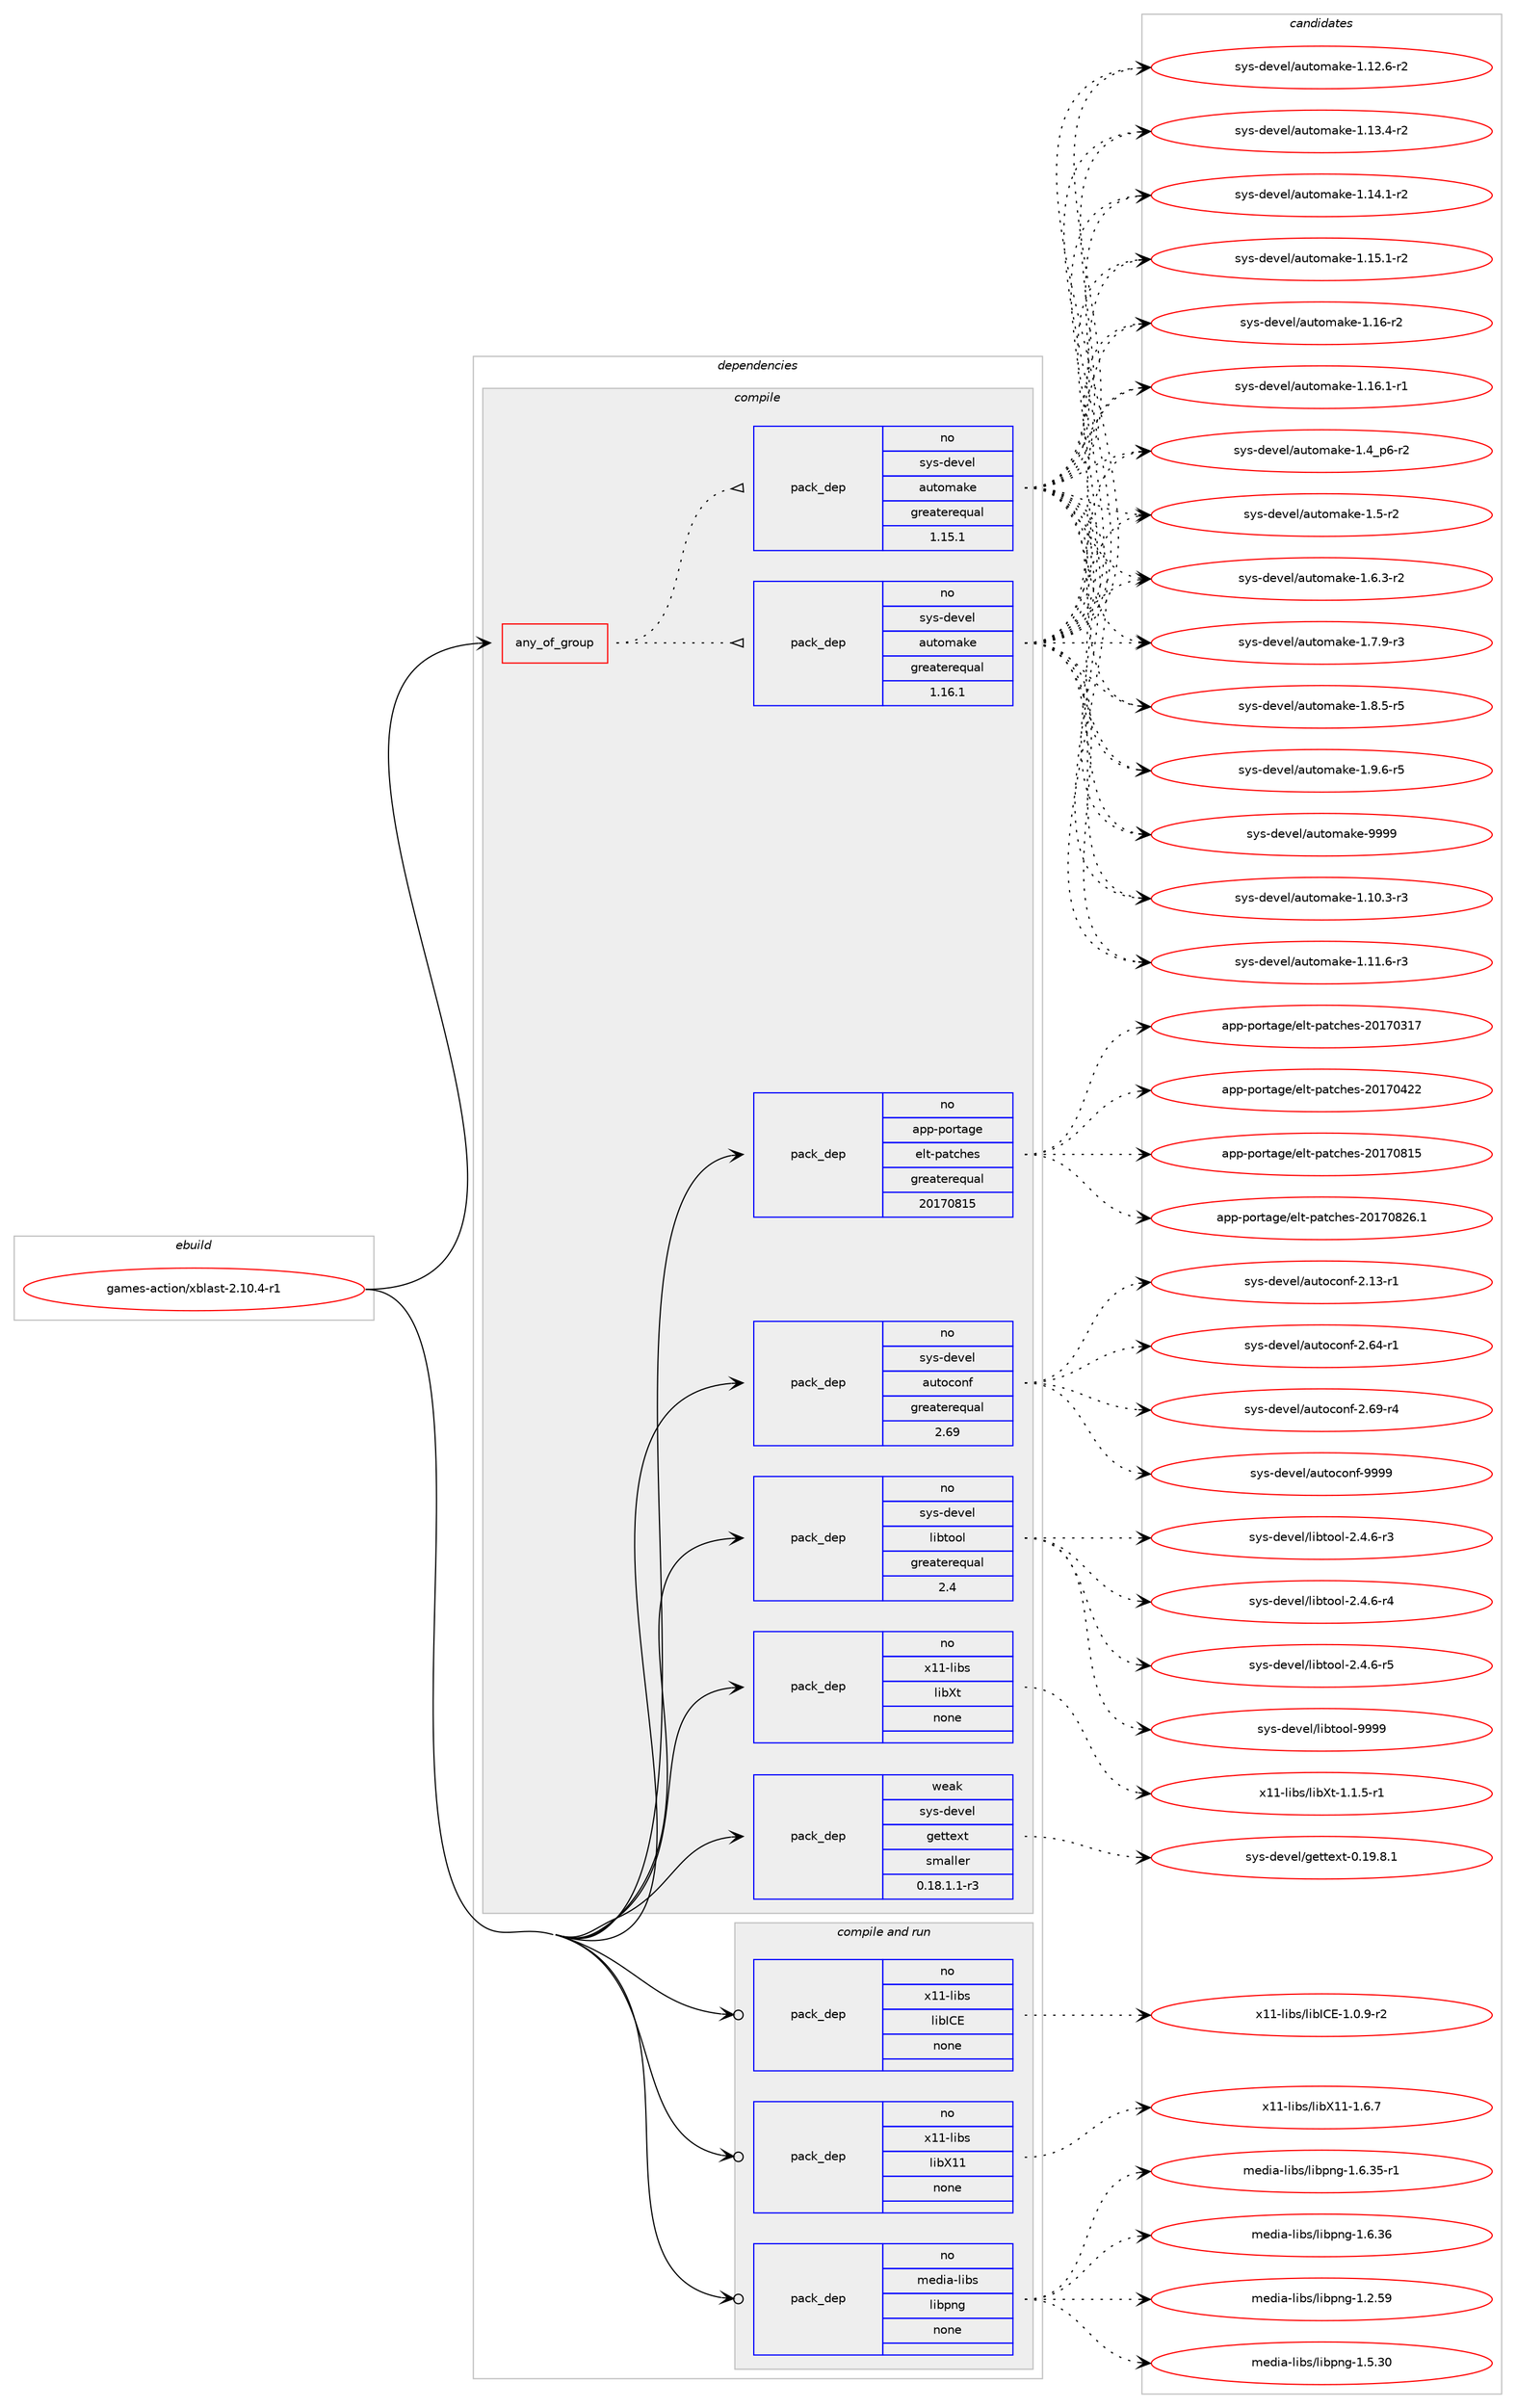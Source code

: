 digraph prolog {

# *************
# Graph options
# *************

newrank=true;
concentrate=true;
compound=true;
graph [rankdir=LR,fontname=Helvetica,fontsize=10,ranksep=1.5];#, ranksep=2.5, nodesep=0.2];
edge  [arrowhead=vee];
node  [fontname=Helvetica,fontsize=10];

# **********
# The ebuild
# **********

subgraph cluster_leftcol {
color=gray;
rank=same;
label=<<i>ebuild</i>>;
id [label="games-action/xblast-2.10.4-r1", color=red, width=4, href="../games-action/xblast-2.10.4-r1.svg"];
}

# ****************
# The dependencies
# ****************

subgraph cluster_midcol {
color=gray;
label=<<i>dependencies</i>>;
subgraph cluster_compile {
fillcolor="#eeeeee";
style=filled;
label=<<i>compile</i>>;
subgraph any23195 {
dependency1553951 [label=<<TABLE BORDER="0" CELLBORDER="1" CELLSPACING="0" CELLPADDING="4"><TR><TD CELLPADDING="10">any_of_group</TD></TR></TABLE>>, shape=none, color=red];subgraph pack1104082 {
dependency1553952 [label=<<TABLE BORDER="0" CELLBORDER="1" CELLSPACING="0" CELLPADDING="4" WIDTH="220"><TR><TD ROWSPAN="6" CELLPADDING="30">pack_dep</TD></TR><TR><TD WIDTH="110">no</TD></TR><TR><TD>sys-devel</TD></TR><TR><TD>automake</TD></TR><TR><TD>greaterequal</TD></TR><TR><TD>1.16.1</TD></TR></TABLE>>, shape=none, color=blue];
}
dependency1553951:e -> dependency1553952:w [weight=20,style="dotted",arrowhead="oinv"];
subgraph pack1104083 {
dependency1553953 [label=<<TABLE BORDER="0" CELLBORDER="1" CELLSPACING="0" CELLPADDING="4" WIDTH="220"><TR><TD ROWSPAN="6" CELLPADDING="30">pack_dep</TD></TR><TR><TD WIDTH="110">no</TD></TR><TR><TD>sys-devel</TD></TR><TR><TD>automake</TD></TR><TR><TD>greaterequal</TD></TR><TR><TD>1.15.1</TD></TR></TABLE>>, shape=none, color=blue];
}
dependency1553951:e -> dependency1553953:w [weight=20,style="dotted",arrowhead="oinv"];
}
id:e -> dependency1553951:w [weight=20,style="solid",arrowhead="vee"];
subgraph pack1104084 {
dependency1553954 [label=<<TABLE BORDER="0" CELLBORDER="1" CELLSPACING="0" CELLPADDING="4" WIDTH="220"><TR><TD ROWSPAN="6" CELLPADDING="30">pack_dep</TD></TR><TR><TD WIDTH="110">no</TD></TR><TR><TD>app-portage</TD></TR><TR><TD>elt-patches</TD></TR><TR><TD>greaterequal</TD></TR><TR><TD>20170815</TD></TR></TABLE>>, shape=none, color=blue];
}
id:e -> dependency1553954:w [weight=20,style="solid",arrowhead="vee"];
subgraph pack1104085 {
dependency1553955 [label=<<TABLE BORDER="0" CELLBORDER="1" CELLSPACING="0" CELLPADDING="4" WIDTH="220"><TR><TD ROWSPAN="6" CELLPADDING="30">pack_dep</TD></TR><TR><TD WIDTH="110">no</TD></TR><TR><TD>sys-devel</TD></TR><TR><TD>autoconf</TD></TR><TR><TD>greaterequal</TD></TR><TR><TD>2.69</TD></TR></TABLE>>, shape=none, color=blue];
}
id:e -> dependency1553955:w [weight=20,style="solid",arrowhead="vee"];
subgraph pack1104086 {
dependency1553956 [label=<<TABLE BORDER="0" CELLBORDER="1" CELLSPACING="0" CELLPADDING="4" WIDTH="220"><TR><TD ROWSPAN="6" CELLPADDING="30">pack_dep</TD></TR><TR><TD WIDTH="110">no</TD></TR><TR><TD>sys-devel</TD></TR><TR><TD>libtool</TD></TR><TR><TD>greaterequal</TD></TR><TR><TD>2.4</TD></TR></TABLE>>, shape=none, color=blue];
}
id:e -> dependency1553956:w [weight=20,style="solid",arrowhead="vee"];
subgraph pack1104087 {
dependency1553957 [label=<<TABLE BORDER="0" CELLBORDER="1" CELLSPACING="0" CELLPADDING="4" WIDTH="220"><TR><TD ROWSPAN="6" CELLPADDING="30">pack_dep</TD></TR><TR><TD WIDTH="110">no</TD></TR><TR><TD>x11-libs</TD></TR><TR><TD>libXt</TD></TR><TR><TD>none</TD></TR><TR><TD></TD></TR></TABLE>>, shape=none, color=blue];
}
id:e -> dependency1553957:w [weight=20,style="solid",arrowhead="vee"];
subgraph pack1104088 {
dependency1553958 [label=<<TABLE BORDER="0" CELLBORDER="1" CELLSPACING="0" CELLPADDING="4" WIDTH="220"><TR><TD ROWSPAN="6" CELLPADDING="30">pack_dep</TD></TR><TR><TD WIDTH="110">weak</TD></TR><TR><TD>sys-devel</TD></TR><TR><TD>gettext</TD></TR><TR><TD>smaller</TD></TR><TR><TD>0.18.1.1-r3</TD></TR></TABLE>>, shape=none, color=blue];
}
id:e -> dependency1553958:w [weight=20,style="solid",arrowhead="vee"];
}
subgraph cluster_compileandrun {
fillcolor="#eeeeee";
style=filled;
label=<<i>compile and run</i>>;
subgraph pack1104089 {
dependency1553959 [label=<<TABLE BORDER="0" CELLBORDER="1" CELLSPACING="0" CELLPADDING="4" WIDTH="220"><TR><TD ROWSPAN="6" CELLPADDING="30">pack_dep</TD></TR><TR><TD WIDTH="110">no</TD></TR><TR><TD>media-libs</TD></TR><TR><TD>libpng</TD></TR><TR><TD>none</TD></TR><TR><TD></TD></TR></TABLE>>, shape=none, color=blue];
}
id:e -> dependency1553959:w [weight=20,style="solid",arrowhead="odotvee"];
subgraph pack1104090 {
dependency1553960 [label=<<TABLE BORDER="0" CELLBORDER="1" CELLSPACING="0" CELLPADDING="4" WIDTH="220"><TR><TD ROWSPAN="6" CELLPADDING="30">pack_dep</TD></TR><TR><TD WIDTH="110">no</TD></TR><TR><TD>x11-libs</TD></TR><TR><TD>libICE</TD></TR><TR><TD>none</TD></TR><TR><TD></TD></TR></TABLE>>, shape=none, color=blue];
}
id:e -> dependency1553960:w [weight=20,style="solid",arrowhead="odotvee"];
subgraph pack1104091 {
dependency1553961 [label=<<TABLE BORDER="0" CELLBORDER="1" CELLSPACING="0" CELLPADDING="4" WIDTH="220"><TR><TD ROWSPAN="6" CELLPADDING="30">pack_dep</TD></TR><TR><TD WIDTH="110">no</TD></TR><TR><TD>x11-libs</TD></TR><TR><TD>libX11</TD></TR><TR><TD>none</TD></TR><TR><TD></TD></TR></TABLE>>, shape=none, color=blue];
}
id:e -> dependency1553961:w [weight=20,style="solid",arrowhead="odotvee"];
}
subgraph cluster_run {
fillcolor="#eeeeee";
style=filled;
label=<<i>run</i>>;
}
}

# **************
# The candidates
# **************

subgraph cluster_choices {
rank=same;
color=gray;
label=<<i>candidates</i>>;

subgraph choice1104082 {
color=black;
nodesep=1;
choice11512111545100101118101108479711711611110997107101454946494846514511451 [label="sys-devel/automake-1.10.3-r3", color=red, width=4,href="../sys-devel/automake-1.10.3-r3.svg"];
choice11512111545100101118101108479711711611110997107101454946494946544511451 [label="sys-devel/automake-1.11.6-r3", color=red, width=4,href="../sys-devel/automake-1.11.6-r3.svg"];
choice11512111545100101118101108479711711611110997107101454946495046544511450 [label="sys-devel/automake-1.12.6-r2", color=red, width=4,href="../sys-devel/automake-1.12.6-r2.svg"];
choice11512111545100101118101108479711711611110997107101454946495146524511450 [label="sys-devel/automake-1.13.4-r2", color=red, width=4,href="../sys-devel/automake-1.13.4-r2.svg"];
choice11512111545100101118101108479711711611110997107101454946495246494511450 [label="sys-devel/automake-1.14.1-r2", color=red, width=4,href="../sys-devel/automake-1.14.1-r2.svg"];
choice11512111545100101118101108479711711611110997107101454946495346494511450 [label="sys-devel/automake-1.15.1-r2", color=red, width=4,href="../sys-devel/automake-1.15.1-r2.svg"];
choice1151211154510010111810110847971171161111099710710145494649544511450 [label="sys-devel/automake-1.16-r2", color=red, width=4,href="../sys-devel/automake-1.16-r2.svg"];
choice11512111545100101118101108479711711611110997107101454946495446494511449 [label="sys-devel/automake-1.16.1-r1", color=red, width=4,href="../sys-devel/automake-1.16.1-r1.svg"];
choice115121115451001011181011084797117116111109971071014549465295112544511450 [label="sys-devel/automake-1.4_p6-r2", color=red, width=4,href="../sys-devel/automake-1.4_p6-r2.svg"];
choice11512111545100101118101108479711711611110997107101454946534511450 [label="sys-devel/automake-1.5-r2", color=red, width=4,href="../sys-devel/automake-1.5-r2.svg"];
choice115121115451001011181011084797117116111109971071014549465446514511450 [label="sys-devel/automake-1.6.3-r2", color=red, width=4,href="../sys-devel/automake-1.6.3-r2.svg"];
choice115121115451001011181011084797117116111109971071014549465546574511451 [label="sys-devel/automake-1.7.9-r3", color=red, width=4,href="../sys-devel/automake-1.7.9-r3.svg"];
choice115121115451001011181011084797117116111109971071014549465646534511453 [label="sys-devel/automake-1.8.5-r5", color=red, width=4,href="../sys-devel/automake-1.8.5-r5.svg"];
choice115121115451001011181011084797117116111109971071014549465746544511453 [label="sys-devel/automake-1.9.6-r5", color=red, width=4,href="../sys-devel/automake-1.9.6-r5.svg"];
choice115121115451001011181011084797117116111109971071014557575757 [label="sys-devel/automake-9999", color=red, width=4,href="../sys-devel/automake-9999.svg"];
dependency1553952:e -> choice11512111545100101118101108479711711611110997107101454946494846514511451:w [style=dotted,weight="100"];
dependency1553952:e -> choice11512111545100101118101108479711711611110997107101454946494946544511451:w [style=dotted,weight="100"];
dependency1553952:e -> choice11512111545100101118101108479711711611110997107101454946495046544511450:w [style=dotted,weight="100"];
dependency1553952:e -> choice11512111545100101118101108479711711611110997107101454946495146524511450:w [style=dotted,weight="100"];
dependency1553952:e -> choice11512111545100101118101108479711711611110997107101454946495246494511450:w [style=dotted,weight="100"];
dependency1553952:e -> choice11512111545100101118101108479711711611110997107101454946495346494511450:w [style=dotted,weight="100"];
dependency1553952:e -> choice1151211154510010111810110847971171161111099710710145494649544511450:w [style=dotted,weight="100"];
dependency1553952:e -> choice11512111545100101118101108479711711611110997107101454946495446494511449:w [style=dotted,weight="100"];
dependency1553952:e -> choice115121115451001011181011084797117116111109971071014549465295112544511450:w [style=dotted,weight="100"];
dependency1553952:e -> choice11512111545100101118101108479711711611110997107101454946534511450:w [style=dotted,weight="100"];
dependency1553952:e -> choice115121115451001011181011084797117116111109971071014549465446514511450:w [style=dotted,weight="100"];
dependency1553952:e -> choice115121115451001011181011084797117116111109971071014549465546574511451:w [style=dotted,weight="100"];
dependency1553952:e -> choice115121115451001011181011084797117116111109971071014549465646534511453:w [style=dotted,weight="100"];
dependency1553952:e -> choice115121115451001011181011084797117116111109971071014549465746544511453:w [style=dotted,weight="100"];
dependency1553952:e -> choice115121115451001011181011084797117116111109971071014557575757:w [style=dotted,weight="100"];
}
subgraph choice1104083 {
color=black;
nodesep=1;
choice11512111545100101118101108479711711611110997107101454946494846514511451 [label="sys-devel/automake-1.10.3-r3", color=red, width=4,href="../sys-devel/automake-1.10.3-r3.svg"];
choice11512111545100101118101108479711711611110997107101454946494946544511451 [label="sys-devel/automake-1.11.6-r3", color=red, width=4,href="../sys-devel/automake-1.11.6-r3.svg"];
choice11512111545100101118101108479711711611110997107101454946495046544511450 [label="sys-devel/automake-1.12.6-r2", color=red, width=4,href="../sys-devel/automake-1.12.6-r2.svg"];
choice11512111545100101118101108479711711611110997107101454946495146524511450 [label="sys-devel/automake-1.13.4-r2", color=red, width=4,href="../sys-devel/automake-1.13.4-r2.svg"];
choice11512111545100101118101108479711711611110997107101454946495246494511450 [label="sys-devel/automake-1.14.1-r2", color=red, width=4,href="../sys-devel/automake-1.14.1-r2.svg"];
choice11512111545100101118101108479711711611110997107101454946495346494511450 [label="sys-devel/automake-1.15.1-r2", color=red, width=4,href="../sys-devel/automake-1.15.1-r2.svg"];
choice1151211154510010111810110847971171161111099710710145494649544511450 [label="sys-devel/automake-1.16-r2", color=red, width=4,href="../sys-devel/automake-1.16-r2.svg"];
choice11512111545100101118101108479711711611110997107101454946495446494511449 [label="sys-devel/automake-1.16.1-r1", color=red, width=4,href="../sys-devel/automake-1.16.1-r1.svg"];
choice115121115451001011181011084797117116111109971071014549465295112544511450 [label="sys-devel/automake-1.4_p6-r2", color=red, width=4,href="../sys-devel/automake-1.4_p6-r2.svg"];
choice11512111545100101118101108479711711611110997107101454946534511450 [label="sys-devel/automake-1.5-r2", color=red, width=4,href="../sys-devel/automake-1.5-r2.svg"];
choice115121115451001011181011084797117116111109971071014549465446514511450 [label="sys-devel/automake-1.6.3-r2", color=red, width=4,href="../sys-devel/automake-1.6.3-r2.svg"];
choice115121115451001011181011084797117116111109971071014549465546574511451 [label="sys-devel/automake-1.7.9-r3", color=red, width=4,href="../sys-devel/automake-1.7.9-r3.svg"];
choice115121115451001011181011084797117116111109971071014549465646534511453 [label="sys-devel/automake-1.8.5-r5", color=red, width=4,href="../sys-devel/automake-1.8.5-r5.svg"];
choice115121115451001011181011084797117116111109971071014549465746544511453 [label="sys-devel/automake-1.9.6-r5", color=red, width=4,href="../sys-devel/automake-1.9.6-r5.svg"];
choice115121115451001011181011084797117116111109971071014557575757 [label="sys-devel/automake-9999", color=red, width=4,href="../sys-devel/automake-9999.svg"];
dependency1553953:e -> choice11512111545100101118101108479711711611110997107101454946494846514511451:w [style=dotted,weight="100"];
dependency1553953:e -> choice11512111545100101118101108479711711611110997107101454946494946544511451:w [style=dotted,weight="100"];
dependency1553953:e -> choice11512111545100101118101108479711711611110997107101454946495046544511450:w [style=dotted,weight="100"];
dependency1553953:e -> choice11512111545100101118101108479711711611110997107101454946495146524511450:w [style=dotted,weight="100"];
dependency1553953:e -> choice11512111545100101118101108479711711611110997107101454946495246494511450:w [style=dotted,weight="100"];
dependency1553953:e -> choice11512111545100101118101108479711711611110997107101454946495346494511450:w [style=dotted,weight="100"];
dependency1553953:e -> choice1151211154510010111810110847971171161111099710710145494649544511450:w [style=dotted,weight="100"];
dependency1553953:e -> choice11512111545100101118101108479711711611110997107101454946495446494511449:w [style=dotted,weight="100"];
dependency1553953:e -> choice115121115451001011181011084797117116111109971071014549465295112544511450:w [style=dotted,weight="100"];
dependency1553953:e -> choice11512111545100101118101108479711711611110997107101454946534511450:w [style=dotted,weight="100"];
dependency1553953:e -> choice115121115451001011181011084797117116111109971071014549465446514511450:w [style=dotted,weight="100"];
dependency1553953:e -> choice115121115451001011181011084797117116111109971071014549465546574511451:w [style=dotted,weight="100"];
dependency1553953:e -> choice115121115451001011181011084797117116111109971071014549465646534511453:w [style=dotted,weight="100"];
dependency1553953:e -> choice115121115451001011181011084797117116111109971071014549465746544511453:w [style=dotted,weight="100"];
dependency1553953:e -> choice115121115451001011181011084797117116111109971071014557575757:w [style=dotted,weight="100"];
}
subgraph choice1104084 {
color=black;
nodesep=1;
choice97112112451121111141169710310147101108116451129711699104101115455048495548514955 [label="app-portage/elt-patches-20170317", color=red, width=4,href="../app-portage/elt-patches-20170317.svg"];
choice97112112451121111141169710310147101108116451129711699104101115455048495548525050 [label="app-portage/elt-patches-20170422", color=red, width=4,href="../app-portage/elt-patches-20170422.svg"];
choice97112112451121111141169710310147101108116451129711699104101115455048495548564953 [label="app-portage/elt-patches-20170815", color=red, width=4,href="../app-portage/elt-patches-20170815.svg"];
choice971121124511211111411697103101471011081164511297116991041011154550484955485650544649 [label="app-portage/elt-patches-20170826.1", color=red, width=4,href="../app-portage/elt-patches-20170826.1.svg"];
dependency1553954:e -> choice97112112451121111141169710310147101108116451129711699104101115455048495548514955:w [style=dotted,weight="100"];
dependency1553954:e -> choice97112112451121111141169710310147101108116451129711699104101115455048495548525050:w [style=dotted,weight="100"];
dependency1553954:e -> choice97112112451121111141169710310147101108116451129711699104101115455048495548564953:w [style=dotted,weight="100"];
dependency1553954:e -> choice971121124511211111411697103101471011081164511297116991041011154550484955485650544649:w [style=dotted,weight="100"];
}
subgraph choice1104085 {
color=black;
nodesep=1;
choice1151211154510010111810110847971171161119911111010245504649514511449 [label="sys-devel/autoconf-2.13-r1", color=red, width=4,href="../sys-devel/autoconf-2.13-r1.svg"];
choice1151211154510010111810110847971171161119911111010245504654524511449 [label="sys-devel/autoconf-2.64-r1", color=red, width=4,href="../sys-devel/autoconf-2.64-r1.svg"];
choice1151211154510010111810110847971171161119911111010245504654574511452 [label="sys-devel/autoconf-2.69-r4", color=red, width=4,href="../sys-devel/autoconf-2.69-r4.svg"];
choice115121115451001011181011084797117116111991111101024557575757 [label="sys-devel/autoconf-9999", color=red, width=4,href="../sys-devel/autoconf-9999.svg"];
dependency1553955:e -> choice1151211154510010111810110847971171161119911111010245504649514511449:w [style=dotted,weight="100"];
dependency1553955:e -> choice1151211154510010111810110847971171161119911111010245504654524511449:w [style=dotted,weight="100"];
dependency1553955:e -> choice1151211154510010111810110847971171161119911111010245504654574511452:w [style=dotted,weight="100"];
dependency1553955:e -> choice115121115451001011181011084797117116111991111101024557575757:w [style=dotted,weight="100"];
}
subgraph choice1104086 {
color=black;
nodesep=1;
choice1151211154510010111810110847108105981161111111084550465246544511451 [label="sys-devel/libtool-2.4.6-r3", color=red, width=4,href="../sys-devel/libtool-2.4.6-r3.svg"];
choice1151211154510010111810110847108105981161111111084550465246544511452 [label="sys-devel/libtool-2.4.6-r4", color=red, width=4,href="../sys-devel/libtool-2.4.6-r4.svg"];
choice1151211154510010111810110847108105981161111111084550465246544511453 [label="sys-devel/libtool-2.4.6-r5", color=red, width=4,href="../sys-devel/libtool-2.4.6-r5.svg"];
choice1151211154510010111810110847108105981161111111084557575757 [label="sys-devel/libtool-9999", color=red, width=4,href="../sys-devel/libtool-9999.svg"];
dependency1553956:e -> choice1151211154510010111810110847108105981161111111084550465246544511451:w [style=dotted,weight="100"];
dependency1553956:e -> choice1151211154510010111810110847108105981161111111084550465246544511452:w [style=dotted,weight="100"];
dependency1553956:e -> choice1151211154510010111810110847108105981161111111084550465246544511453:w [style=dotted,weight="100"];
dependency1553956:e -> choice1151211154510010111810110847108105981161111111084557575757:w [style=dotted,weight="100"];
}
subgraph choice1104087 {
color=black;
nodesep=1;
choice120494945108105981154710810598881164549464946534511449 [label="x11-libs/libXt-1.1.5-r1", color=red, width=4,href="../x11-libs/libXt-1.1.5-r1.svg"];
dependency1553957:e -> choice120494945108105981154710810598881164549464946534511449:w [style=dotted,weight="100"];
}
subgraph choice1104088 {
color=black;
nodesep=1;
choice1151211154510010111810110847103101116116101120116454846495746564649 [label="sys-devel/gettext-0.19.8.1", color=red, width=4,href="../sys-devel/gettext-0.19.8.1.svg"];
dependency1553958:e -> choice1151211154510010111810110847103101116116101120116454846495746564649:w [style=dotted,weight="100"];
}
subgraph choice1104089 {
color=black;
nodesep=1;
choice109101100105974510810598115471081059811211010345494650465357 [label="media-libs/libpng-1.2.59", color=red, width=4,href="../media-libs/libpng-1.2.59.svg"];
choice109101100105974510810598115471081059811211010345494653465148 [label="media-libs/libpng-1.5.30", color=red, width=4,href="../media-libs/libpng-1.5.30.svg"];
choice1091011001059745108105981154710810598112110103454946544651534511449 [label="media-libs/libpng-1.6.35-r1", color=red, width=4,href="../media-libs/libpng-1.6.35-r1.svg"];
choice109101100105974510810598115471081059811211010345494654465154 [label="media-libs/libpng-1.6.36", color=red, width=4,href="../media-libs/libpng-1.6.36.svg"];
dependency1553959:e -> choice109101100105974510810598115471081059811211010345494650465357:w [style=dotted,weight="100"];
dependency1553959:e -> choice109101100105974510810598115471081059811211010345494653465148:w [style=dotted,weight="100"];
dependency1553959:e -> choice1091011001059745108105981154710810598112110103454946544651534511449:w [style=dotted,weight="100"];
dependency1553959:e -> choice109101100105974510810598115471081059811211010345494654465154:w [style=dotted,weight="100"];
}
subgraph choice1104090 {
color=black;
nodesep=1;
choice1204949451081059811547108105987367694549464846574511450 [label="x11-libs/libICE-1.0.9-r2", color=red, width=4,href="../x11-libs/libICE-1.0.9-r2.svg"];
dependency1553960:e -> choice1204949451081059811547108105987367694549464846574511450:w [style=dotted,weight="100"];
}
subgraph choice1104091 {
color=black;
nodesep=1;
choice120494945108105981154710810598884949454946544655 [label="x11-libs/libX11-1.6.7", color=red, width=4,href="../x11-libs/libX11-1.6.7.svg"];
dependency1553961:e -> choice120494945108105981154710810598884949454946544655:w [style=dotted,weight="100"];
}
}

}
